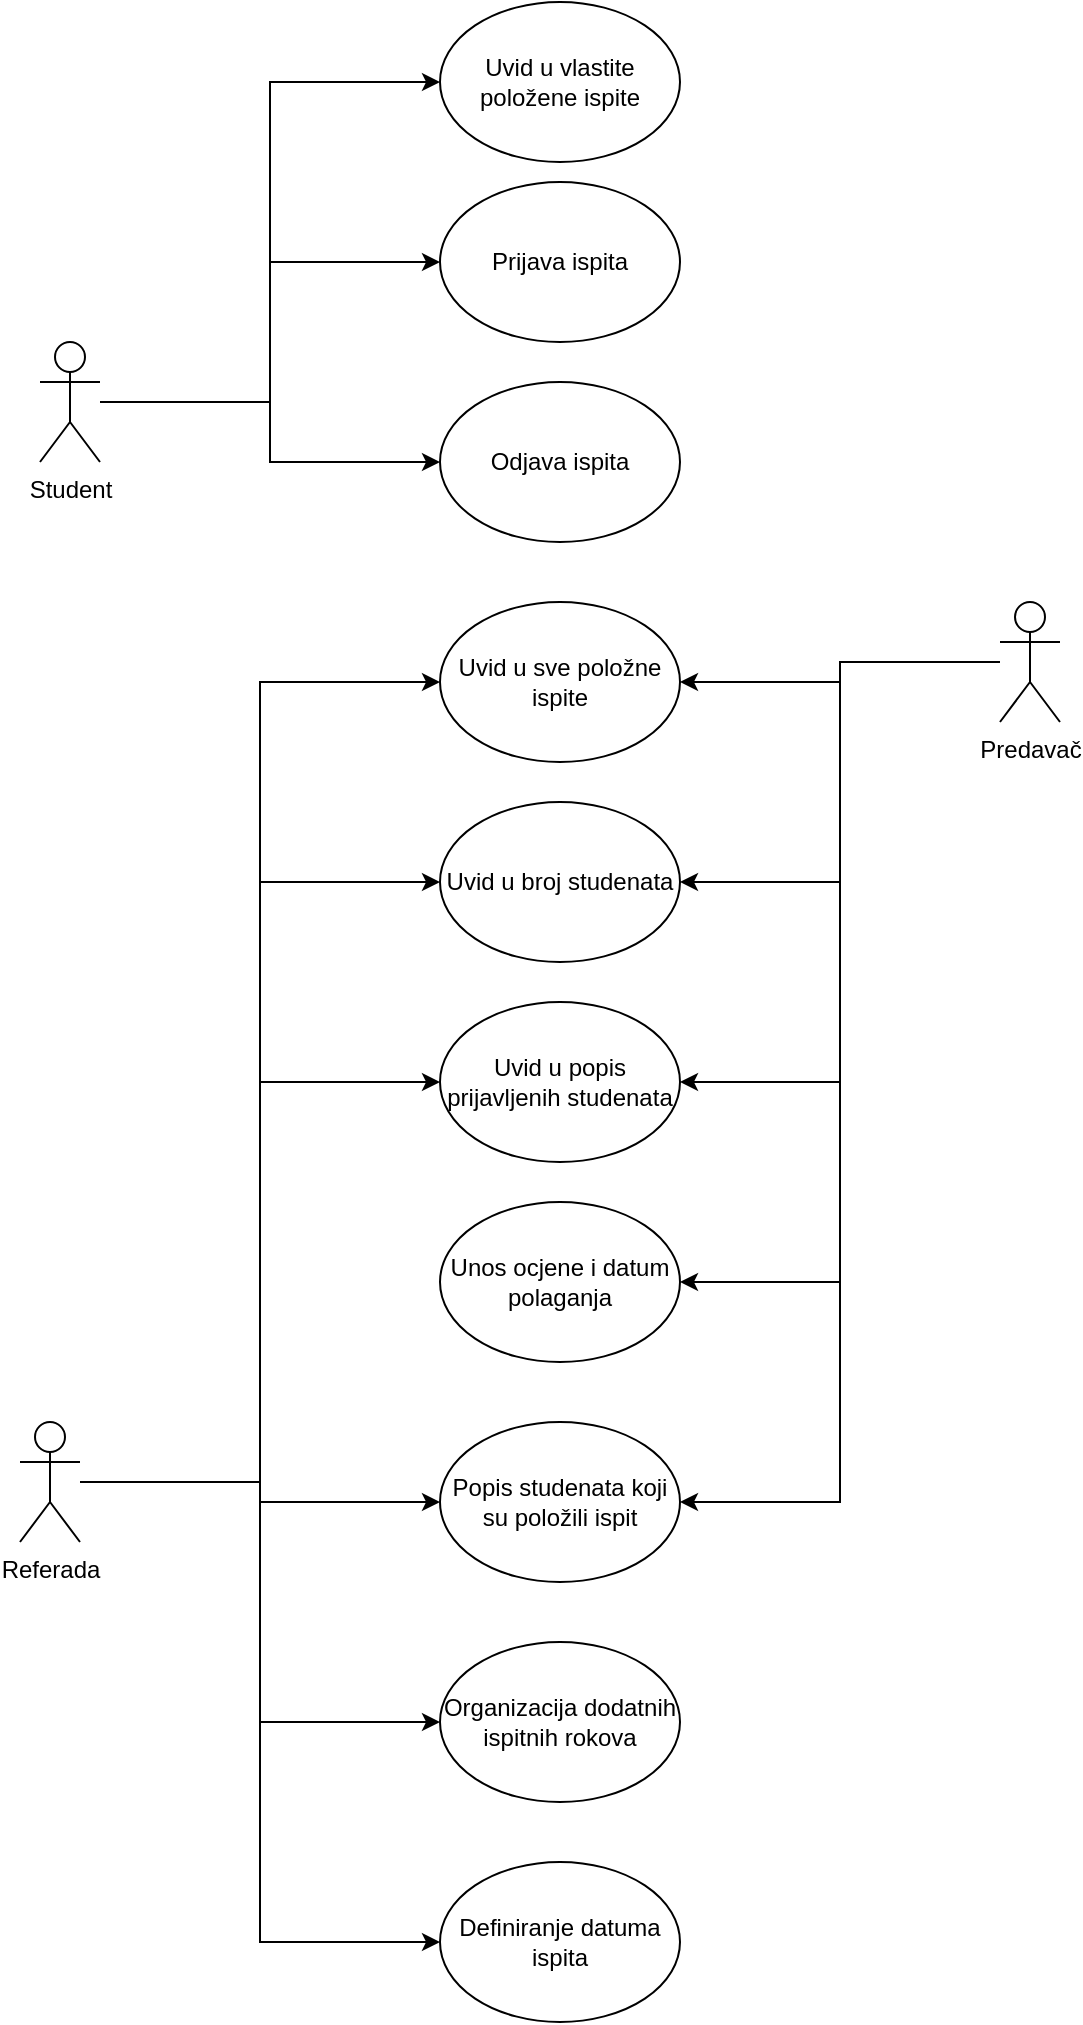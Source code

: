 <mxfile version="15.5.9" type="device"><diagram id="a9UaeQxdIMS-IHoH6Bro" name="Page-1"><mxGraphModel dx="1422" dy="1837" grid="1" gridSize="10" guides="1" tooltips="1" connect="1" arrows="1" fold="1" page="1" pageScale="1" pageWidth="850" pageHeight="1100" math="0" shadow="0"><root><mxCell id="0"/><mxCell id="1" parent="0"/><mxCell id="N6ePhiV5qDZh9jhJRFY8-1" value="Prijava ispita" style="ellipse;whiteSpace=wrap;html=1;" vertex="1" parent="1"><mxGeometry x="320" y="40" width="120" height="80" as="geometry"/></mxCell><mxCell id="N6ePhiV5qDZh9jhJRFY8-2" value="Odjava ispita" style="ellipse;whiteSpace=wrap;html=1;" vertex="1" parent="1"><mxGeometry x="320" y="140" width="120" height="80" as="geometry"/></mxCell><mxCell id="N6ePhiV5qDZh9jhJRFY8-3" value="Uvid u sve položne ispite" style="ellipse;whiteSpace=wrap;html=1;" vertex="1" parent="1"><mxGeometry x="320" y="250" width="120" height="80" as="geometry"/></mxCell><mxCell id="N6ePhiV5qDZh9jhJRFY8-4" value="Uvid u broj studenata" style="ellipse;whiteSpace=wrap;html=1;" vertex="1" parent="1"><mxGeometry x="320" y="350" width="120" height="80" as="geometry"/></mxCell><mxCell id="N6ePhiV5qDZh9jhJRFY8-5" value="Uvid u popis prijavljenih studenata" style="ellipse;whiteSpace=wrap;html=1;" vertex="1" parent="1"><mxGeometry x="320" y="450" width="120" height="80" as="geometry"/></mxCell><mxCell id="N6ePhiV5qDZh9jhJRFY8-31" style="edgeStyle=orthogonalEdgeStyle;rounded=0;orthogonalLoop=1;jettySize=auto;html=1;" edge="1" parent="1" source="N6ePhiV5qDZh9jhJRFY8-6" target="N6ePhiV5qDZh9jhJRFY8-2"><mxGeometry relative="1" as="geometry"/></mxCell><mxCell id="N6ePhiV5qDZh9jhJRFY8-32" style="edgeStyle=orthogonalEdgeStyle;rounded=0;orthogonalLoop=1;jettySize=auto;html=1;entryX=0;entryY=0.5;entryDx=0;entryDy=0;" edge="1" parent="1" source="N6ePhiV5qDZh9jhJRFY8-6" target="N6ePhiV5qDZh9jhJRFY8-30"><mxGeometry relative="1" as="geometry"/></mxCell><mxCell id="N6ePhiV5qDZh9jhJRFY8-33" style="edgeStyle=orthogonalEdgeStyle;rounded=0;orthogonalLoop=1;jettySize=auto;html=1;entryX=0;entryY=0.5;entryDx=0;entryDy=0;" edge="1" parent="1" source="N6ePhiV5qDZh9jhJRFY8-6" target="N6ePhiV5qDZh9jhJRFY8-1"><mxGeometry relative="1" as="geometry"/></mxCell><mxCell id="N6ePhiV5qDZh9jhJRFY8-6" value="Student" style="shape=umlActor;verticalLabelPosition=bottom;verticalAlign=top;html=1;outlineConnect=0;" vertex="1" parent="1"><mxGeometry x="120" y="120" width="30" height="60" as="geometry"/></mxCell><mxCell id="N6ePhiV5qDZh9jhJRFY8-15" style="edgeStyle=orthogonalEdgeStyle;rounded=0;orthogonalLoop=1;jettySize=auto;html=1;" edge="1" parent="1" source="N6ePhiV5qDZh9jhJRFY8-7" target="N6ePhiV5qDZh9jhJRFY8-3"><mxGeometry relative="1" as="geometry"/></mxCell><mxCell id="N6ePhiV5qDZh9jhJRFY8-16" style="edgeStyle=orthogonalEdgeStyle;rounded=0;orthogonalLoop=1;jettySize=auto;html=1;entryX=1;entryY=0.5;entryDx=0;entryDy=0;" edge="1" parent="1" source="N6ePhiV5qDZh9jhJRFY8-7" target="N6ePhiV5qDZh9jhJRFY8-4"><mxGeometry relative="1" as="geometry"/></mxCell><mxCell id="N6ePhiV5qDZh9jhJRFY8-17" style="edgeStyle=orthogonalEdgeStyle;rounded=0;orthogonalLoop=1;jettySize=auto;html=1;entryX=1;entryY=0.5;entryDx=0;entryDy=0;" edge="1" parent="1" source="N6ePhiV5qDZh9jhJRFY8-7" target="N6ePhiV5qDZh9jhJRFY8-5"><mxGeometry relative="1" as="geometry"/></mxCell><mxCell id="N6ePhiV5qDZh9jhJRFY8-20" style="edgeStyle=orthogonalEdgeStyle;rounded=0;orthogonalLoop=1;jettySize=auto;html=1;entryX=1;entryY=0.5;entryDx=0;entryDy=0;" edge="1" parent="1" source="N6ePhiV5qDZh9jhJRFY8-7" target="N6ePhiV5qDZh9jhJRFY8-18"><mxGeometry relative="1" as="geometry"/></mxCell><mxCell id="N6ePhiV5qDZh9jhJRFY8-21" style="edgeStyle=orthogonalEdgeStyle;rounded=0;orthogonalLoop=1;jettySize=auto;html=1;entryX=1;entryY=0.5;entryDx=0;entryDy=0;" edge="1" parent="1" source="N6ePhiV5qDZh9jhJRFY8-7" target="N6ePhiV5qDZh9jhJRFY8-19"><mxGeometry relative="1" as="geometry"/></mxCell><mxCell id="N6ePhiV5qDZh9jhJRFY8-7" value="Predavač" style="shape=umlActor;verticalLabelPosition=bottom;verticalAlign=top;html=1;outlineConnect=0;" vertex="1" parent="1"><mxGeometry x="600" y="250" width="30" height="60" as="geometry"/></mxCell><mxCell id="N6ePhiV5qDZh9jhJRFY8-24" style="edgeStyle=orthogonalEdgeStyle;rounded=0;orthogonalLoop=1;jettySize=auto;html=1;entryX=0;entryY=0.5;entryDx=0;entryDy=0;" edge="1" parent="1" source="N6ePhiV5qDZh9jhJRFY8-8" target="N6ePhiV5qDZh9jhJRFY8-22"><mxGeometry relative="1" as="geometry"/></mxCell><mxCell id="N6ePhiV5qDZh9jhJRFY8-25" style="edgeStyle=orthogonalEdgeStyle;rounded=0;orthogonalLoop=1;jettySize=auto;html=1;entryX=0;entryY=0.5;entryDx=0;entryDy=0;" edge="1" parent="1" source="N6ePhiV5qDZh9jhJRFY8-8" target="N6ePhiV5qDZh9jhJRFY8-23"><mxGeometry relative="1" as="geometry"/></mxCell><mxCell id="N6ePhiV5qDZh9jhJRFY8-26" style="edgeStyle=orthogonalEdgeStyle;rounded=0;orthogonalLoop=1;jettySize=auto;html=1;entryX=0;entryY=0.5;entryDx=0;entryDy=0;" edge="1" parent="1" source="N6ePhiV5qDZh9jhJRFY8-8" target="N6ePhiV5qDZh9jhJRFY8-5"><mxGeometry relative="1" as="geometry"/></mxCell><mxCell id="N6ePhiV5qDZh9jhJRFY8-27" style="edgeStyle=orthogonalEdgeStyle;rounded=0;orthogonalLoop=1;jettySize=auto;html=1;" edge="1" parent="1" source="N6ePhiV5qDZh9jhJRFY8-8" target="N6ePhiV5qDZh9jhJRFY8-19"><mxGeometry relative="1" as="geometry"/></mxCell><mxCell id="N6ePhiV5qDZh9jhJRFY8-28" style="edgeStyle=orthogonalEdgeStyle;rounded=0;orthogonalLoop=1;jettySize=auto;html=1;entryX=0;entryY=0.5;entryDx=0;entryDy=0;" edge="1" parent="1" source="N6ePhiV5qDZh9jhJRFY8-8" target="N6ePhiV5qDZh9jhJRFY8-4"><mxGeometry relative="1" as="geometry"/></mxCell><mxCell id="N6ePhiV5qDZh9jhJRFY8-29" style="edgeStyle=orthogonalEdgeStyle;rounded=0;orthogonalLoop=1;jettySize=auto;html=1;entryX=0;entryY=0.5;entryDx=0;entryDy=0;" edge="1" parent="1" source="N6ePhiV5qDZh9jhJRFY8-8" target="N6ePhiV5qDZh9jhJRFY8-3"><mxGeometry relative="1" as="geometry"/></mxCell><mxCell id="N6ePhiV5qDZh9jhJRFY8-8" value="Referada" style="shape=umlActor;verticalLabelPosition=bottom;verticalAlign=top;html=1;outlineConnect=0;" vertex="1" parent="1"><mxGeometry x="110" y="660" width="30" height="60" as="geometry"/></mxCell><mxCell id="N6ePhiV5qDZh9jhJRFY8-18" value="Unos ocjene i datum polaganja" style="ellipse;whiteSpace=wrap;html=1;" vertex="1" parent="1"><mxGeometry x="320" y="550" width="120" height="80" as="geometry"/></mxCell><mxCell id="N6ePhiV5qDZh9jhJRFY8-19" value="Popis studenata koji su položili ispit" style="ellipse;whiteSpace=wrap;html=1;" vertex="1" parent="1"><mxGeometry x="320" y="660" width="120" height="80" as="geometry"/></mxCell><mxCell id="N6ePhiV5qDZh9jhJRFY8-22" value="Organizacija dodatnih ispitnih rokova" style="ellipse;whiteSpace=wrap;html=1;" vertex="1" parent="1"><mxGeometry x="320" y="770" width="120" height="80" as="geometry"/></mxCell><mxCell id="N6ePhiV5qDZh9jhJRFY8-23" value="Definiranje datuma ispita" style="ellipse;whiteSpace=wrap;html=1;" vertex="1" parent="1"><mxGeometry x="320" y="880" width="120" height="80" as="geometry"/></mxCell><mxCell id="N6ePhiV5qDZh9jhJRFY8-30" value="Uvid u vlastite položene ispite" style="ellipse;whiteSpace=wrap;html=1;" vertex="1" parent="1"><mxGeometry x="320" y="-50" width="120" height="80" as="geometry"/></mxCell></root></mxGraphModel></diagram></mxfile>